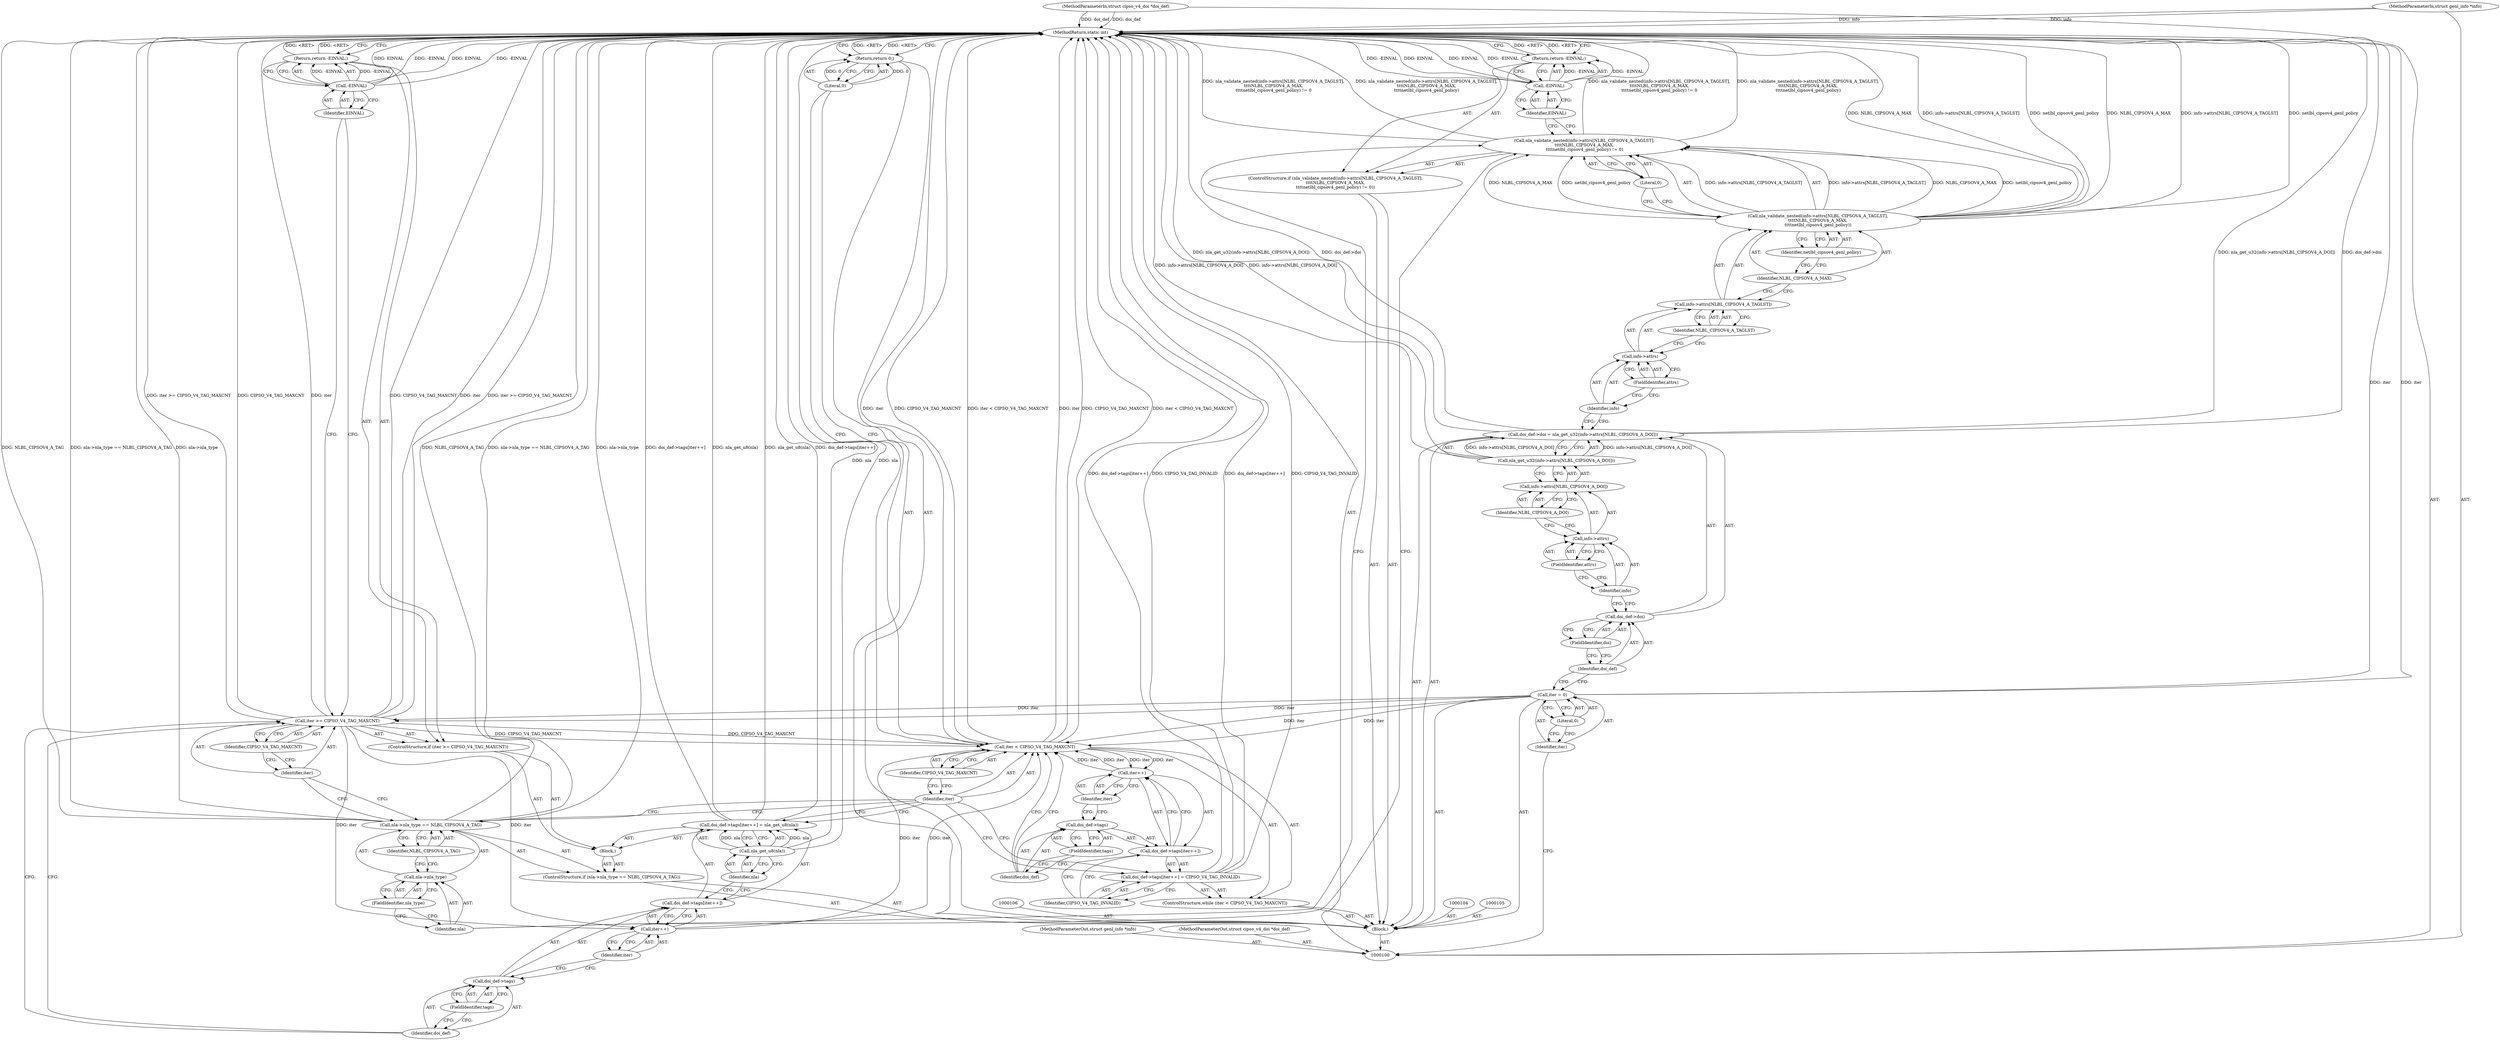digraph "0_linux_2a2f11c227bdf292b3a2900ad04139d301b56ac4" {
"1000171" [label="(MethodReturn,static int)"];
"1000101" [label="(MethodParameterIn,struct genl_info *info)"];
"1000238" [label="(MethodParameterOut,struct genl_info *info)"];
"1000120" [label="(ControlStructure,if (nla_validate_nested(info->attrs[NLBL_CIPSOV4_A_TAGLST],\n\t\t\t\tNLBL_CIPSOV4_A_MAX,\n\t\t\t\tnetlbl_cipsov4_genl_policy) != 0))"];
"1000123" [label="(Call,info->attrs[NLBL_CIPSOV4_A_TAGLST])"];
"1000124" [label="(Call,info->attrs)"];
"1000125" [label="(Identifier,info)"];
"1000126" [label="(FieldIdentifier,attrs)"];
"1000127" [label="(Identifier,NLBL_CIPSOV4_A_TAGLST)"];
"1000121" [label="(Call,nla_validate_nested(info->attrs[NLBL_CIPSOV4_A_TAGLST],\n\t\t\t\tNLBL_CIPSOV4_A_MAX,\n\t\t\t\tnetlbl_cipsov4_genl_policy) != 0)"];
"1000122" [label="(Call,nla_validate_nested(info->attrs[NLBL_CIPSOV4_A_TAGLST],\n\t\t\t\tNLBL_CIPSOV4_A_MAX,\n\t\t\t\tnetlbl_cipsov4_genl_policy))"];
"1000128" [label="(Identifier,NLBL_CIPSOV4_A_MAX)"];
"1000130" [label="(Literal,0)"];
"1000129" [label="(Identifier,netlbl_cipsov4_genl_policy)"];
"1000133" [label="(Identifier,EINVAL)"];
"1000131" [label="(Return,return -EINVAL;)"];
"1000132" [label="(Call,-EINVAL)"];
"1000138" [label="(FieldIdentifier,nla_type)"];
"1000139" [label="(Identifier,NLBL_CIPSOV4_A_TAG)"];
"1000134" [label="(ControlStructure,if (nla->nla_type == NLBL_CIPSOV4_A_TAG))"];
"1000140" [label="(Block,)"];
"1000135" [label="(Call,nla->nla_type == NLBL_CIPSOV4_A_TAG)"];
"1000136" [label="(Call,nla->nla_type)"];
"1000137" [label="(Identifier,nla)"];
"1000144" [label="(Identifier,CIPSO_V4_TAG_MAXCNT)"];
"1000141" [label="(ControlStructure,if (iter >= CIPSO_V4_TAG_MAXCNT))"];
"1000142" [label="(Call,iter >= CIPSO_V4_TAG_MAXCNT)"];
"1000143" [label="(Identifier,iter)"];
"1000146" [label="(Call,-EINVAL)"];
"1000147" [label="(Identifier,EINVAL)"];
"1000145" [label="(Return,return -EINVAL;)"];
"1000152" [label="(FieldIdentifier,tags)"];
"1000153" [label="(Call,iter++)"];
"1000154" [label="(Identifier,iter)"];
"1000155" [label="(Call,nla_get_u8(nla))"];
"1000156" [label="(Identifier,nla)"];
"1000148" [label="(Call,doi_def->tags[iter++] = nla_get_u8(nla))"];
"1000149" [label="(Call,doi_def->tags[iter++])"];
"1000150" [label="(Call,doi_def->tags)"];
"1000151" [label="(Identifier,doi_def)"];
"1000102" [label="(MethodParameterIn,struct cipso_v4_doi *doi_def)"];
"1000239" [label="(MethodParameterOut,struct cipso_v4_doi *doi_def)"];
"1000157" [label="(ControlStructure,while (iter < CIPSO_V4_TAG_MAXCNT))"];
"1000160" [label="(Identifier,CIPSO_V4_TAG_MAXCNT)"];
"1000158" [label="(Call,iter < CIPSO_V4_TAG_MAXCNT)"];
"1000159" [label="(Identifier,iter)"];
"1000165" [label="(FieldIdentifier,tags)"];
"1000166" [label="(Call,iter++)"];
"1000167" [label="(Identifier,iter)"];
"1000161" [label="(Call,doi_def->tags[iter++] = CIPSO_V4_TAG_INVALID)"];
"1000162" [label="(Call,doi_def->tags[iter++])"];
"1000163" [label="(Call,doi_def->tags)"];
"1000164" [label="(Identifier,doi_def)"];
"1000168" [label="(Identifier,CIPSO_V4_TAG_INVALID)"];
"1000169" [label="(Return,return 0;)"];
"1000170" [label="(Literal,0)"];
"1000103" [label="(Block,)"];
"1000109" [label="(Literal,0)"];
"1000107" [label="(Call,iter = 0)"];
"1000108" [label="(Identifier,iter)"];
"1000110" [label="(Call,doi_def->doi = nla_get_u32(info->attrs[NLBL_CIPSOV4_A_DOI]))"];
"1000111" [label="(Call,doi_def->doi)"];
"1000112" [label="(Identifier,doi_def)"];
"1000113" [label="(FieldIdentifier,doi)"];
"1000114" [label="(Call,nla_get_u32(info->attrs[NLBL_CIPSOV4_A_DOI]))"];
"1000115" [label="(Call,info->attrs[NLBL_CIPSOV4_A_DOI])"];
"1000116" [label="(Call,info->attrs)"];
"1000117" [label="(Identifier,info)"];
"1000118" [label="(FieldIdentifier,attrs)"];
"1000119" [label="(Identifier,NLBL_CIPSOV4_A_DOI)"];
"1000171" -> "1000100"  [label="AST: "];
"1000171" -> "1000131"  [label="CFG: "];
"1000171" -> "1000145"  [label="CFG: "];
"1000171" -> "1000169"  [label="CFG: "];
"1000145" -> "1000171"  [label="DDG: <RET>"];
"1000169" -> "1000171"  [label="DDG: <RET>"];
"1000131" -> "1000171"  [label="DDG: <RET>"];
"1000158" -> "1000171"  [label="DDG: iter"];
"1000158" -> "1000171"  [label="DDG: CIPSO_V4_TAG_MAXCNT"];
"1000158" -> "1000171"  [label="DDG: iter < CIPSO_V4_TAG_MAXCNT"];
"1000161" -> "1000171"  [label="DDG: CIPSO_V4_TAG_INVALID"];
"1000161" -> "1000171"  [label="DDG: doi_def->tags[iter++]"];
"1000142" -> "1000171"  [label="DDG: iter >= CIPSO_V4_TAG_MAXCNT"];
"1000142" -> "1000171"  [label="DDG: CIPSO_V4_TAG_MAXCNT"];
"1000142" -> "1000171"  [label="DDG: iter"];
"1000107" -> "1000171"  [label="DDG: iter"];
"1000110" -> "1000171"  [label="DDG: nla_get_u32(info->attrs[NLBL_CIPSOV4_A_DOI])"];
"1000110" -> "1000171"  [label="DDG: doi_def->doi"];
"1000122" -> "1000171"  [label="DDG: info->attrs[NLBL_CIPSOV4_A_TAGLST]"];
"1000122" -> "1000171"  [label="DDG: netlbl_cipsov4_genl_policy"];
"1000122" -> "1000171"  [label="DDG: NLBL_CIPSOV4_A_MAX"];
"1000132" -> "1000171"  [label="DDG: -EINVAL"];
"1000132" -> "1000171"  [label="DDG: EINVAL"];
"1000135" -> "1000171"  [label="DDG: NLBL_CIPSOV4_A_TAG"];
"1000135" -> "1000171"  [label="DDG: nla->nla_type == NLBL_CIPSOV4_A_TAG"];
"1000135" -> "1000171"  [label="DDG: nla->nla_type"];
"1000148" -> "1000171"  [label="DDG: nla_get_u8(nla)"];
"1000148" -> "1000171"  [label="DDG: doi_def->tags[iter++]"];
"1000114" -> "1000171"  [label="DDG: info->attrs[NLBL_CIPSOV4_A_DOI]"];
"1000121" -> "1000171"  [label="DDG: nla_validate_nested(info->attrs[NLBL_CIPSOV4_A_TAGLST],\n\t\t\t\tNLBL_CIPSOV4_A_MAX,\n\t\t\t\tnetlbl_cipsov4_genl_policy) != 0"];
"1000121" -> "1000171"  [label="DDG: nla_validate_nested(info->attrs[NLBL_CIPSOV4_A_TAGLST],\n\t\t\t\tNLBL_CIPSOV4_A_MAX,\n\t\t\t\tnetlbl_cipsov4_genl_policy)"];
"1000102" -> "1000171"  [label="DDG: doi_def"];
"1000101" -> "1000171"  [label="DDG: info"];
"1000155" -> "1000171"  [label="DDG: nla"];
"1000146" -> "1000171"  [label="DDG: -EINVAL"];
"1000146" -> "1000171"  [label="DDG: EINVAL"];
"1000101" -> "1000100"  [label="AST: "];
"1000101" -> "1000171"  [label="DDG: info"];
"1000238" -> "1000100"  [label="AST: "];
"1000120" -> "1000103"  [label="AST: "];
"1000121" -> "1000120"  [label="AST: "];
"1000131" -> "1000120"  [label="AST: "];
"1000123" -> "1000122"  [label="AST: "];
"1000123" -> "1000127"  [label="CFG: "];
"1000124" -> "1000123"  [label="AST: "];
"1000127" -> "1000123"  [label="AST: "];
"1000128" -> "1000123"  [label="CFG: "];
"1000124" -> "1000123"  [label="AST: "];
"1000124" -> "1000126"  [label="CFG: "];
"1000125" -> "1000124"  [label="AST: "];
"1000126" -> "1000124"  [label="AST: "];
"1000127" -> "1000124"  [label="CFG: "];
"1000125" -> "1000124"  [label="AST: "];
"1000125" -> "1000110"  [label="CFG: "];
"1000126" -> "1000125"  [label="CFG: "];
"1000126" -> "1000124"  [label="AST: "];
"1000126" -> "1000125"  [label="CFG: "];
"1000124" -> "1000126"  [label="CFG: "];
"1000127" -> "1000123"  [label="AST: "];
"1000127" -> "1000124"  [label="CFG: "];
"1000123" -> "1000127"  [label="CFG: "];
"1000121" -> "1000120"  [label="AST: "];
"1000121" -> "1000130"  [label="CFG: "];
"1000122" -> "1000121"  [label="AST: "];
"1000130" -> "1000121"  [label="AST: "];
"1000133" -> "1000121"  [label="CFG: "];
"1000137" -> "1000121"  [label="CFG: "];
"1000121" -> "1000171"  [label="DDG: nla_validate_nested(info->attrs[NLBL_CIPSOV4_A_TAGLST],\n\t\t\t\tNLBL_CIPSOV4_A_MAX,\n\t\t\t\tnetlbl_cipsov4_genl_policy) != 0"];
"1000121" -> "1000171"  [label="DDG: nla_validate_nested(info->attrs[NLBL_CIPSOV4_A_TAGLST],\n\t\t\t\tNLBL_CIPSOV4_A_MAX,\n\t\t\t\tnetlbl_cipsov4_genl_policy)"];
"1000122" -> "1000121"  [label="DDG: info->attrs[NLBL_CIPSOV4_A_TAGLST]"];
"1000122" -> "1000121"  [label="DDG: NLBL_CIPSOV4_A_MAX"];
"1000122" -> "1000121"  [label="DDG: netlbl_cipsov4_genl_policy"];
"1000122" -> "1000121"  [label="AST: "];
"1000122" -> "1000129"  [label="CFG: "];
"1000123" -> "1000122"  [label="AST: "];
"1000128" -> "1000122"  [label="AST: "];
"1000129" -> "1000122"  [label="AST: "];
"1000130" -> "1000122"  [label="CFG: "];
"1000122" -> "1000171"  [label="DDG: info->attrs[NLBL_CIPSOV4_A_TAGLST]"];
"1000122" -> "1000171"  [label="DDG: netlbl_cipsov4_genl_policy"];
"1000122" -> "1000171"  [label="DDG: NLBL_CIPSOV4_A_MAX"];
"1000122" -> "1000121"  [label="DDG: info->attrs[NLBL_CIPSOV4_A_TAGLST]"];
"1000122" -> "1000121"  [label="DDG: NLBL_CIPSOV4_A_MAX"];
"1000122" -> "1000121"  [label="DDG: netlbl_cipsov4_genl_policy"];
"1000128" -> "1000122"  [label="AST: "];
"1000128" -> "1000123"  [label="CFG: "];
"1000129" -> "1000128"  [label="CFG: "];
"1000130" -> "1000121"  [label="AST: "];
"1000130" -> "1000122"  [label="CFG: "];
"1000121" -> "1000130"  [label="CFG: "];
"1000129" -> "1000122"  [label="AST: "];
"1000129" -> "1000128"  [label="CFG: "];
"1000122" -> "1000129"  [label="CFG: "];
"1000133" -> "1000132"  [label="AST: "];
"1000133" -> "1000121"  [label="CFG: "];
"1000132" -> "1000133"  [label="CFG: "];
"1000131" -> "1000120"  [label="AST: "];
"1000131" -> "1000132"  [label="CFG: "];
"1000132" -> "1000131"  [label="AST: "];
"1000171" -> "1000131"  [label="CFG: "];
"1000131" -> "1000171"  [label="DDG: <RET>"];
"1000132" -> "1000131"  [label="DDG: -EINVAL"];
"1000132" -> "1000131"  [label="AST: "];
"1000132" -> "1000133"  [label="CFG: "];
"1000133" -> "1000132"  [label="AST: "];
"1000131" -> "1000132"  [label="CFG: "];
"1000132" -> "1000171"  [label="DDG: -EINVAL"];
"1000132" -> "1000171"  [label="DDG: EINVAL"];
"1000132" -> "1000131"  [label="DDG: -EINVAL"];
"1000138" -> "1000136"  [label="AST: "];
"1000138" -> "1000137"  [label="CFG: "];
"1000136" -> "1000138"  [label="CFG: "];
"1000139" -> "1000135"  [label="AST: "];
"1000139" -> "1000136"  [label="CFG: "];
"1000135" -> "1000139"  [label="CFG: "];
"1000134" -> "1000103"  [label="AST: "];
"1000135" -> "1000134"  [label="AST: "];
"1000140" -> "1000134"  [label="AST: "];
"1000140" -> "1000134"  [label="AST: "];
"1000141" -> "1000140"  [label="AST: "];
"1000148" -> "1000140"  [label="AST: "];
"1000135" -> "1000134"  [label="AST: "];
"1000135" -> "1000139"  [label="CFG: "];
"1000136" -> "1000135"  [label="AST: "];
"1000139" -> "1000135"  [label="AST: "];
"1000143" -> "1000135"  [label="CFG: "];
"1000159" -> "1000135"  [label="CFG: "];
"1000135" -> "1000171"  [label="DDG: NLBL_CIPSOV4_A_TAG"];
"1000135" -> "1000171"  [label="DDG: nla->nla_type == NLBL_CIPSOV4_A_TAG"];
"1000135" -> "1000171"  [label="DDG: nla->nla_type"];
"1000136" -> "1000135"  [label="AST: "];
"1000136" -> "1000138"  [label="CFG: "];
"1000137" -> "1000136"  [label="AST: "];
"1000138" -> "1000136"  [label="AST: "];
"1000139" -> "1000136"  [label="CFG: "];
"1000137" -> "1000136"  [label="AST: "];
"1000137" -> "1000121"  [label="CFG: "];
"1000138" -> "1000137"  [label="CFG: "];
"1000144" -> "1000142"  [label="AST: "];
"1000144" -> "1000143"  [label="CFG: "];
"1000142" -> "1000144"  [label="CFG: "];
"1000141" -> "1000140"  [label="AST: "];
"1000142" -> "1000141"  [label="AST: "];
"1000145" -> "1000141"  [label="AST: "];
"1000142" -> "1000141"  [label="AST: "];
"1000142" -> "1000144"  [label="CFG: "];
"1000143" -> "1000142"  [label="AST: "];
"1000144" -> "1000142"  [label="AST: "];
"1000147" -> "1000142"  [label="CFG: "];
"1000151" -> "1000142"  [label="CFG: "];
"1000142" -> "1000171"  [label="DDG: iter >= CIPSO_V4_TAG_MAXCNT"];
"1000142" -> "1000171"  [label="DDG: CIPSO_V4_TAG_MAXCNT"];
"1000142" -> "1000171"  [label="DDG: iter"];
"1000107" -> "1000142"  [label="DDG: iter"];
"1000142" -> "1000153"  [label="DDG: iter"];
"1000142" -> "1000158"  [label="DDG: CIPSO_V4_TAG_MAXCNT"];
"1000143" -> "1000142"  [label="AST: "];
"1000143" -> "1000135"  [label="CFG: "];
"1000144" -> "1000143"  [label="CFG: "];
"1000146" -> "1000145"  [label="AST: "];
"1000146" -> "1000147"  [label="CFG: "];
"1000147" -> "1000146"  [label="AST: "];
"1000145" -> "1000146"  [label="CFG: "];
"1000146" -> "1000171"  [label="DDG: -EINVAL"];
"1000146" -> "1000171"  [label="DDG: EINVAL"];
"1000146" -> "1000145"  [label="DDG: -EINVAL"];
"1000147" -> "1000146"  [label="AST: "];
"1000147" -> "1000142"  [label="CFG: "];
"1000146" -> "1000147"  [label="CFG: "];
"1000145" -> "1000141"  [label="AST: "];
"1000145" -> "1000146"  [label="CFG: "];
"1000146" -> "1000145"  [label="AST: "];
"1000171" -> "1000145"  [label="CFG: "];
"1000145" -> "1000171"  [label="DDG: <RET>"];
"1000146" -> "1000145"  [label="DDG: -EINVAL"];
"1000152" -> "1000150"  [label="AST: "];
"1000152" -> "1000151"  [label="CFG: "];
"1000150" -> "1000152"  [label="CFG: "];
"1000153" -> "1000149"  [label="AST: "];
"1000153" -> "1000154"  [label="CFG: "];
"1000154" -> "1000153"  [label="AST: "];
"1000149" -> "1000153"  [label="CFG: "];
"1000142" -> "1000153"  [label="DDG: iter"];
"1000153" -> "1000158"  [label="DDG: iter"];
"1000154" -> "1000153"  [label="AST: "];
"1000154" -> "1000150"  [label="CFG: "];
"1000153" -> "1000154"  [label="CFG: "];
"1000155" -> "1000148"  [label="AST: "];
"1000155" -> "1000156"  [label="CFG: "];
"1000156" -> "1000155"  [label="AST: "];
"1000148" -> "1000155"  [label="CFG: "];
"1000155" -> "1000171"  [label="DDG: nla"];
"1000155" -> "1000148"  [label="DDG: nla"];
"1000156" -> "1000155"  [label="AST: "];
"1000156" -> "1000149"  [label="CFG: "];
"1000155" -> "1000156"  [label="CFG: "];
"1000148" -> "1000140"  [label="AST: "];
"1000148" -> "1000155"  [label="CFG: "];
"1000149" -> "1000148"  [label="AST: "];
"1000155" -> "1000148"  [label="AST: "];
"1000159" -> "1000148"  [label="CFG: "];
"1000148" -> "1000171"  [label="DDG: nla_get_u8(nla)"];
"1000148" -> "1000171"  [label="DDG: doi_def->tags[iter++]"];
"1000155" -> "1000148"  [label="DDG: nla"];
"1000149" -> "1000148"  [label="AST: "];
"1000149" -> "1000153"  [label="CFG: "];
"1000150" -> "1000149"  [label="AST: "];
"1000153" -> "1000149"  [label="AST: "];
"1000156" -> "1000149"  [label="CFG: "];
"1000150" -> "1000149"  [label="AST: "];
"1000150" -> "1000152"  [label="CFG: "];
"1000151" -> "1000150"  [label="AST: "];
"1000152" -> "1000150"  [label="AST: "];
"1000154" -> "1000150"  [label="CFG: "];
"1000151" -> "1000150"  [label="AST: "];
"1000151" -> "1000142"  [label="CFG: "];
"1000152" -> "1000151"  [label="CFG: "];
"1000102" -> "1000100"  [label="AST: "];
"1000102" -> "1000171"  [label="DDG: doi_def"];
"1000239" -> "1000100"  [label="AST: "];
"1000157" -> "1000103"  [label="AST: "];
"1000158" -> "1000157"  [label="AST: "];
"1000161" -> "1000157"  [label="AST: "];
"1000160" -> "1000158"  [label="AST: "];
"1000160" -> "1000159"  [label="CFG: "];
"1000158" -> "1000160"  [label="CFG: "];
"1000158" -> "1000157"  [label="AST: "];
"1000158" -> "1000160"  [label="CFG: "];
"1000159" -> "1000158"  [label="AST: "];
"1000160" -> "1000158"  [label="AST: "];
"1000164" -> "1000158"  [label="CFG: "];
"1000170" -> "1000158"  [label="CFG: "];
"1000158" -> "1000171"  [label="DDG: iter"];
"1000158" -> "1000171"  [label="DDG: CIPSO_V4_TAG_MAXCNT"];
"1000158" -> "1000171"  [label="DDG: iter < CIPSO_V4_TAG_MAXCNT"];
"1000107" -> "1000158"  [label="DDG: iter"];
"1000166" -> "1000158"  [label="DDG: iter"];
"1000153" -> "1000158"  [label="DDG: iter"];
"1000142" -> "1000158"  [label="DDG: CIPSO_V4_TAG_MAXCNT"];
"1000158" -> "1000166"  [label="DDG: iter"];
"1000159" -> "1000158"  [label="AST: "];
"1000159" -> "1000161"  [label="CFG: "];
"1000159" -> "1000148"  [label="CFG: "];
"1000159" -> "1000135"  [label="CFG: "];
"1000160" -> "1000159"  [label="CFG: "];
"1000165" -> "1000163"  [label="AST: "];
"1000165" -> "1000164"  [label="CFG: "];
"1000163" -> "1000165"  [label="CFG: "];
"1000166" -> "1000162"  [label="AST: "];
"1000166" -> "1000167"  [label="CFG: "];
"1000167" -> "1000166"  [label="AST: "];
"1000162" -> "1000166"  [label="CFG: "];
"1000166" -> "1000158"  [label="DDG: iter"];
"1000158" -> "1000166"  [label="DDG: iter"];
"1000167" -> "1000166"  [label="AST: "];
"1000167" -> "1000163"  [label="CFG: "];
"1000166" -> "1000167"  [label="CFG: "];
"1000161" -> "1000157"  [label="AST: "];
"1000161" -> "1000168"  [label="CFG: "];
"1000162" -> "1000161"  [label="AST: "];
"1000168" -> "1000161"  [label="AST: "];
"1000159" -> "1000161"  [label="CFG: "];
"1000161" -> "1000171"  [label="DDG: CIPSO_V4_TAG_INVALID"];
"1000161" -> "1000171"  [label="DDG: doi_def->tags[iter++]"];
"1000162" -> "1000161"  [label="AST: "];
"1000162" -> "1000166"  [label="CFG: "];
"1000163" -> "1000162"  [label="AST: "];
"1000166" -> "1000162"  [label="AST: "];
"1000168" -> "1000162"  [label="CFG: "];
"1000163" -> "1000162"  [label="AST: "];
"1000163" -> "1000165"  [label="CFG: "];
"1000164" -> "1000163"  [label="AST: "];
"1000165" -> "1000163"  [label="AST: "];
"1000167" -> "1000163"  [label="CFG: "];
"1000164" -> "1000163"  [label="AST: "];
"1000164" -> "1000158"  [label="CFG: "];
"1000165" -> "1000164"  [label="CFG: "];
"1000168" -> "1000161"  [label="AST: "];
"1000168" -> "1000162"  [label="CFG: "];
"1000161" -> "1000168"  [label="CFG: "];
"1000169" -> "1000103"  [label="AST: "];
"1000169" -> "1000170"  [label="CFG: "];
"1000170" -> "1000169"  [label="AST: "];
"1000171" -> "1000169"  [label="CFG: "];
"1000169" -> "1000171"  [label="DDG: <RET>"];
"1000170" -> "1000169"  [label="DDG: 0"];
"1000170" -> "1000169"  [label="AST: "];
"1000170" -> "1000158"  [label="CFG: "];
"1000169" -> "1000170"  [label="CFG: "];
"1000170" -> "1000169"  [label="DDG: 0"];
"1000103" -> "1000100"  [label="AST: "];
"1000104" -> "1000103"  [label="AST: "];
"1000105" -> "1000103"  [label="AST: "];
"1000106" -> "1000103"  [label="AST: "];
"1000107" -> "1000103"  [label="AST: "];
"1000110" -> "1000103"  [label="AST: "];
"1000120" -> "1000103"  [label="AST: "];
"1000134" -> "1000103"  [label="AST: "];
"1000157" -> "1000103"  [label="AST: "];
"1000169" -> "1000103"  [label="AST: "];
"1000109" -> "1000107"  [label="AST: "];
"1000109" -> "1000108"  [label="CFG: "];
"1000107" -> "1000109"  [label="CFG: "];
"1000107" -> "1000103"  [label="AST: "];
"1000107" -> "1000109"  [label="CFG: "];
"1000108" -> "1000107"  [label="AST: "];
"1000109" -> "1000107"  [label="AST: "];
"1000112" -> "1000107"  [label="CFG: "];
"1000107" -> "1000171"  [label="DDG: iter"];
"1000107" -> "1000142"  [label="DDG: iter"];
"1000107" -> "1000158"  [label="DDG: iter"];
"1000108" -> "1000107"  [label="AST: "];
"1000108" -> "1000100"  [label="CFG: "];
"1000109" -> "1000108"  [label="CFG: "];
"1000110" -> "1000103"  [label="AST: "];
"1000110" -> "1000114"  [label="CFG: "];
"1000111" -> "1000110"  [label="AST: "];
"1000114" -> "1000110"  [label="AST: "];
"1000125" -> "1000110"  [label="CFG: "];
"1000110" -> "1000171"  [label="DDG: nla_get_u32(info->attrs[NLBL_CIPSOV4_A_DOI])"];
"1000110" -> "1000171"  [label="DDG: doi_def->doi"];
"1000114" -> "1000110"  [label="DDG: info->attrs[NLBL_CIPSOV4_A_DOI]"];
"1000111" -> "1000110"  [label="AST: "];
"1000111" -> "1000113"  [label="CFG: "];
"1000112" -> "1000111"  [label="AST: "];
"1000113" -> "1000111"  [label="AST: "];
"1000117" -> "1000111"  [label="CFG: "];
"1000112" -> "1000111"  [label="AST: "];
"1000112" -> "1000107"  [label="CFG: "];
"1000113" -> "1000112"  [label="CFG: "];
"1000113" -> "1000111"  [label="AST: "];
"1000113" -> "1000112"  [label="CFG: "];
"1000111" -> "1000113"  [label="CFG: "];
"1000114" -> "1000110"  [label="AST: "];
"1000114" -> "1000115"  [label="CFG: "];
"1000115" -> "1000114"  [label="AST: "];
"1000110" -> "1000114"  [label="CFG: "];
"1000114" -> "1000171"  [label="DDG: info->attrs[NLBL_CIPSOV4_A_DOI]"];
"1000114" -> "1000110"  [label="DDG: info->attrs[NLBL_CIPSOV4_A_DOI]"];
"1000115" -> "1000114"  [label="AST: "];
"1000115" -> "1000119"  [label="CFG: "];
"1000116" -> "1000115"  [label="AST: "];
"1000119" -> "1000115"  [label="AST: "];
"1000114" -> "1000115"  [label="CFG: "];
"1000116" -> "1000115"  [label="AST: "];
"1000116" -> "1000118"  [label="CFG: "];
"1000117" -> "1000116"  [label="AST: "];
"1000118" -> "1000116"  [label="AST: "];
"1000119" -> "1000116"  [label="CFG: "];
"1000117" -> "1000116"  [label="AST: "];
"1000117" -> "1000111"  [label="CFG: "];
"1000118" -> "1000117"  [label="CFG: "];
"1000118" -> "1000116"  [label="AST: "];
"1000118" -> "1000117"  [label="CFG: "];
"1000116" -> "1000118"  [label="CFG: "];
"1000119" -> "1000115"  [label="AST: "];
"1000119" -> "1000116"  [label="CFG: "];
"1000115" -> "1000119"  [label="CFG: "];
}
